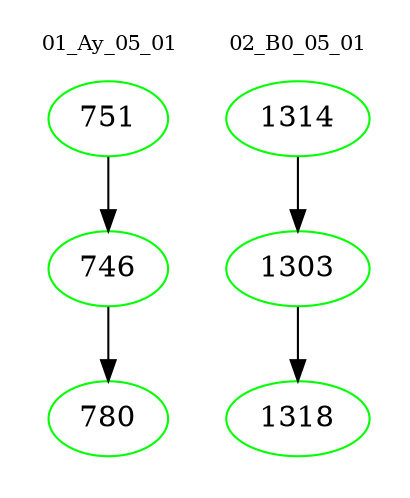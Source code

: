 digraph{
subgraph cluster_0 {
color = white
label = "01_Ay_05_01";
fontsize=10;
T0_751 [label="751", color="green"]
T0_751 -> T0_746 [color="black"]
T0_746 [label="746", color="green"]
T0_746 -> T0_780 [color="black"]
T0_780 [label="780", color="green"]
}
subgraph cluster_1 {
color = white
label = "02_B0_05_01";
fontsize=10;
T1_1314 [label="1314", color="green"]
T1_1314 -> T1_1303 [color="black"]
T1_1303 [label="1303", color="green"]
T1_1303 -> T1_1318 [color="black"]
T1_1318 [label="1318", color="green"]
}
}
